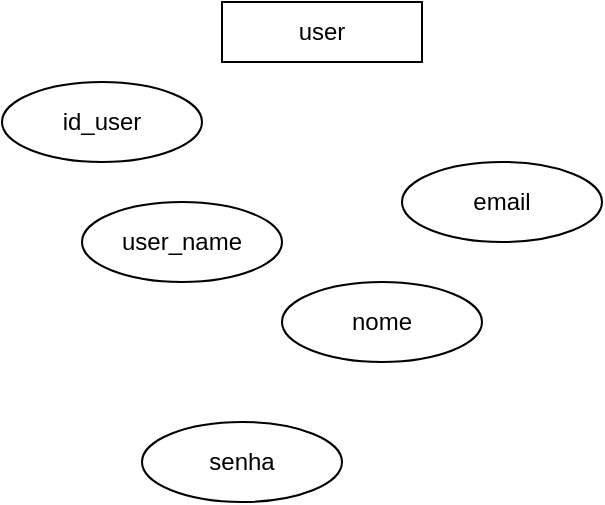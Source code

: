 <mxfile version="20.5.3" type="device"><diagram id="riuxjGUL7xYpMq9ebfrF" name="Página-1"><mxGraphModel dx="1408" dy="748" grid="1" gridSize="10" guides="1" tooltips="1" connect="1" arrows="1" fold="1" page="1" pageScale="1" pageWidth="827" pageHeight="1169" math="0" shadow="0"><root><mxCell id="0"/><mxCell id="1" parent="0"/><mxCell id="yykcfH57jbNj8gl3Vys4-1" value="id_user" style="ellipse;whiteSpace=wrap;html=1;align=center;" vertex="1" parent="1"><mxGeometry x="10" y="200" width="100" height="40" as="geometry"/></mxCell><mxCell id="yykcfH57jbNj8gl3Vys4-2" value="user" style="whiteSpace=wrap;html=1;align=center;" vertex="1" parent="1"><mxGeometry x="120" y="160" width="100" height="30" as="geometry"/></mxCell><mxCell id="yykcfH57jbNj8gl3Vys4-3" value="nome" style="ellipse;whiteSpace=wrap;html=1;align=center;" vertex="1" parent="1"><mxGeometry x="150" y="300" width="100" height="40" as="geometry"/></mxCell><mxCell id="yykcfH57jbNj8gl3Vys4-4" value="email&lt;br&gt;" style="ellipse;whiteSpace=wrap;html=1;align=center;" vertex="1" parent="1"><mxGeometry x="210" y="240" width="100" height="40" as="geometry"/></mxCell><mxCell id="yykcfH57jbNj8gl3Vys4-6" value="senha" style="ellipse;whiteSpace=wrap;html=1;align=center;" vertex="1" parent="1"><mxGeometry x="80" y="370" width="100" height="40" as="geometry"/></mxCell><mxCell id="yykcfH57jbNj8gl3Vys4-7" value="user_name" style="ellipse;whiteSpace=wrap;html=1;align=center;" vertex="1" parent="1"><mxGeometry x="50" y="260" width="100" height="40" as="geometry"/></mxCell></root></mxGraphModel></diagram></mxfile>